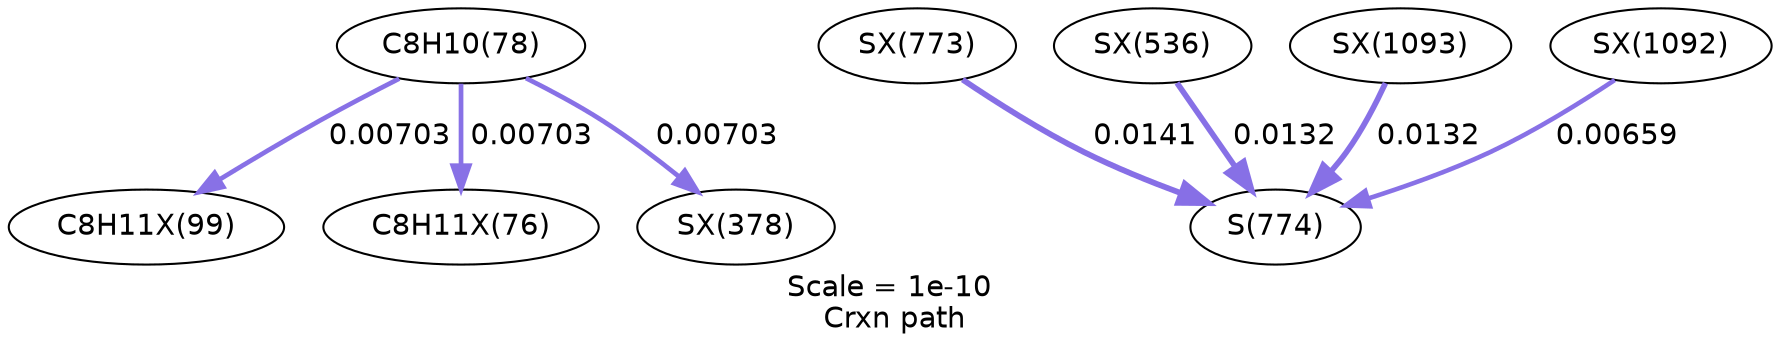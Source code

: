 digraph reaction_paths {
center=1;
s12 -> s56[fontname="Helvetica", style="setlinewidth(2.26)", arrowsize=1.13, color="0.7, 0.507, 0.9"
, label=" 0.00703"];
s12 -> s50[fontname="Helvetica", style="setlinewidth(2.26)", arrowsize=1.13, color="0.7, 0.507, 0.9"
, label=" 0.00703"];
s12 -> s68[fontname="Helvetica", style="setlinewidth(2.26)", arrowsize=1.13, color="0.7, 0.507, 0.9"
, label=" 0.00703"];
s86 -> s25[fontname="Helvetica", style="setlinewidth(2.78)", arrowsize=1.39, color="0.7, 0.514, 0.9"
, label=" 0.0141"];
s78 -> s25[fontname="Helvetica", style="setlinewidth(2.73)", arrowsize=1.37, color="0.7, 0.513, 0.9"
, label=" 0.0132"];
s107 -> s25[fontname="Helvetica", style="setlinewidth(2.73)", arrowsize=1.37, color="0.7, 0.513, 0.9"
, label=" 0.0132"];
s106 -> s25[fontname="Helvetica", style="setlinewidth(2.21)", arrowsize=1.1, color="0.7, 0.507, 0.9"
, label=" 0.00659"];
s12 [ fontname="Helvetica", label="C8H10(78)"];
s25 [ fontname="Helvetica", label="S(774)"];
s50 [ fontname="Helvetica", label="C8H11X(76)"];
s56 [ fontname="Helvetica", label="C8H11X(99)"];
s68 [ fontname="Helvetica", label="SX(378)"];
s78 [ fontname="Helvetica", label="SX(536)"];
s86 [ fontname="Helvetica", label="SX(773)"];
s106 [ fontname="Helvetica", label="SX(1092)"];
s107 [ fontname="Helvetica", label="SX(1093)"];
 label = "Scale = 1e-10\l Crxn path";
 fontname = "Helvetica";
}
